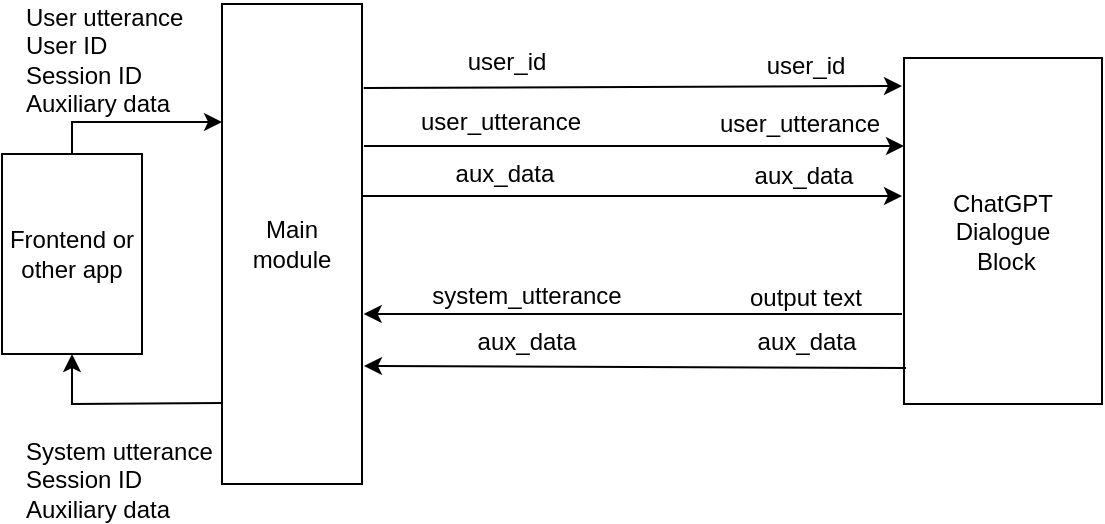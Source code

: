 <mxfile version="24.5.3" type="device">
  <diagram id="0jzvoz7xoONC1ta8vLtH" name="ページ1">
    <mxGraphModel dx="1282" dy="749" grid="1" gridSize="10" guides="1" tooltips="1" connect="1" arrows="1" fold="1" page="1" pageScale="1" pageWidth="827" pageHeight="1169" math="0" shadow="0">
      <root>
        <mxCell id="0" />
        <mxCell id="1" parent="0" />
        <mxCell id="6nG_dfres4fqL1OyFaTb-1" value="Main module" style="rounded=0;whiteSpace=wrap;html=1;" parent="1" vertex="1">
          <mxGeometry x="250" y="190" width="70" height="240" as="geometry" />
        </mxCell>
        <mxCell id="6nG_dfres4fqL1OyFaTb-2" value="ChatGPT Dialogue&lt;br&gt;&amp;nbsp;Block" style="rounded=0;whiteSpace=wrap;html=1;" parent="1" vertex="1">
          <mxGeometry x="591" y="217" width="99" height="173" as="geometry" />
        </mxCell>
        <mxCell id="6nG_dfres4fqL1OyFaTb-5" value="" style="endArrow=classic;html=1;rounded=0;exitX=1.012;exitY=0.128;exitDx=0;exitDy=0;exitPerimeter=0;" parent="1" edge="1">
          <mxGeometry width="50" height="50" relative="1" as="geometry">
            <mxPoint x="320.84" y="232.04" as="sourcePoint" />
            <mxPoint x="590" y="231" as="targetPoint" />
          </mxGeometry>
        </mxCell>
        <mxCell id="6nG_dfres4fqL1OyFaTb-6" value="" style="endArrow=classic;html=1;rounded=0;entryX=1.012;entryY=0.535;entryDx=0;entryDy=0;entryPerimeter=0;" parent="1" edge="1">
          <mxGeometry width="50" height="50" relative="1" as="geometry">
            <mxPoint x="590" y="345" as="sourcePoint" />
            <mxPoint x="320.84" y="345" as="targetPoint" />
          </mxGeometry>
        </mxCell>
        <mxCell id="6nG_dfres4fqL1OyFaTb-11" value="" style="endArrow=classic;html=1;rounded=0;exitX=0.5;exitY=0;exitDx=0;exitDy=0;" parent="1" source="7yFsLuSHQwP80PSkCyWd-15" edge="1">
          <mxGeometry width="50" height="50" relative="1" as="geometry">
            <mxPoint x="170" y="192" as="sourcePoint" />
            <mxPoint x="250" y="249" as="targetPoint" />
            <Array as="points">
              <mxPoint x="175" y="249" />
            </Array>
          </mxGeometry>
        </mxCell>
        <mxCell id="6nG_dfres4fqL1OyFaTb-12" value="" style="endArrow=classic;html=1;rounded=0;entryX=0.5;entryY=1;entryDx=0;entryDy=0;exitX=0.007;exitY=0.894;exitDx=0;exitDy=0;exitPerimeter=0;" parent="1" target="7yFsLuSHQwP80PSkCyWd-15" edge="1">
          <mxGeometry width="50" height="50" relative="1" as="geometry">
            <mxPoint x="250.49" y="389.56" as="sourcePoint" />
            <mxPoint x="170" y="531" as="targetPoint" />
            <Array as="points">
              <mxPoint x="175" y="390" />
            </Array>
          </mxGeometry>
        </mxCell>
        <mxCell id="W3RRk2SyyBqXtN76rQBY-3" value="System utterance&lt;br&gt;Session ID&lt;div&gt;Auxiliary data&lt;/div&gt;" style="text;html=1;strokeColor=none;fillColor=none;align=left;verticalAlign=middle;whiteSpace=wrap;rounded=0;" parent="1" vertex="1">
          <mxGeometry x="150" y="415" width="100" height="25" as="geometry" />
        </mxCell>
        <mxCell id="iua9zefK4cCjFermVdLk-1" value="user_id" style="text;html=1;strokeColor=none;fillColor=none;align=center;verticalAlign=middle;whiteSpace=wrap;rounded=0;" parent="1" vertex="1">
          <mxGeometry x="512" y="206" width="60" height="30" as="geometry" />
        </mxCell>
        <mxCell id="iua9zefK4cCjFermVdLk-2" value="user_id" style="text;html=1;strokeColor=none;fillColor=none;align=center;verticalAlign=middle;whiteSpace=wrap;rounded=0;" parent="1" vertex="1">
          <mxGeometry x="350" y="207" width="85" height="23" as="geometry" />
        </mxCell>
        <mxCell id="iua9zefK4cCjFermVdLk-4" value="output text" style="text;html=1;strokeColor=none;fillColor=none;align=center;verticalAlign=middle;whiteSpace=wrap;rounded=0;" parent="1" vertex="1">
          <mxGeometry x="512" y="314.75" width="60" height="44.5" as="geometry" />
        </mxCell>
        <mxCell id="7yFsLuSHQwP80PSkCyWd-15" value="Frontend or other app" style="rounded=0;whiteSpace=wrap;html=1;" parent="1" vertex="1">
          <mxGeometry x="140" y="265" width="70" height="100" as="geometry" />
        </mxCell>
        <mxCell id="7yFsLuSHQwP80PSkCyWd-17" value="User utterance&lt;br&gt;User ID&lt;br&gt;Session ID&lt;br&gt;Auxiliary data" style="text;html=1;strokeColor=none;fillColor=none;align=left;verticalAlign=middle;whiteSpace=wrap;rounded=0;" parent="1" vertex="1">
          <mxGeometry x="150" y="205" width="100" height="25" as="geometry" />
        </mxCell>
        <mxCell id="SJaTg1eMGeYwgWBnKDx6-2" value="" style="endArrow=classic;html=1;rounded=0;entryX=0;entryY=0.25;entryDx=0;entryDy=0;exitX=1.019;exitY=0.137;exitDx=0;exitDy=0;exitPerimeter=0;jumpSize=0;" parent="1" edge="1">
          <mxGeometry width="50" height="50" relative="1" as="geometry">
            <mxPoint x="321" y="261" as="sourcePoint" />
            <mxPoint x="591" y="261" as="targetPoint" />
          </mxGeometry>
        </mxCell>
        <mxCell id="SJaTg1eMGeYwgWBnKDx6-5" value="" style="endArrow=classic;html=1;rounded=0;exitX=0;exitY=0.75;exitDx=0;exitDy=0;entryX=0.999;entryY=0.293;entryDx=0;entryDy=0;entryPerimeter=0;" parent="1" edge="1">
          <mxGeometry width="50" height="50" relative="1" as="geometry">
            <mxPoint x="592" y="372" as="sourcePoint" />
            <mxPoint x="321" y="371" as="targetPoint" />
          </mxGeometry>
        </mxCell>
        <mxCell id="SJaTg1eMGeYwgWBnKDx6-11" value="aux_data" style="text;html=1;strokeColor=none;fillColor=none;align=center;verticalAlign=middle;whiteSpace=wrap;rounded=0;" parent="1" vertex="1">
          <mxGeometry x="360" y="347" width="85" height="23" as="geometry" />
        </mxCell>
        <mxCell id="SJaTg1eMGeYwgWBnKDx6-12" value="system_utterance" style="text;html=1;strokeColor=none;fillColor=none;align=center;verticalAlign=middle;whiteSpace=wrap;rounded=0;" parent="1" vertex="1">
          <mxGeometry x="360" y="324" width="85" height="23" as="geometry" />
        </mxCell>
        <mxCell id="SJaTg1eMGeYwgWBnKDx6-13" value="aux_data" style="text;html=1;strokeColor=none;fillColor=none;align=center;verticalAlign=middle;whiteSpace=wrap;rounded=0;" parent="1" vertex="1">
          <mxGeometry x="499.5" y="347" width="85" height="23" as="geometry" />
        </mxCell>
        <mxCell id="SJaTg1eMGeYwgWBnKDx6-16" value="" style="endArrow=classic;html=1;rounded=0;entryX=0;entryY=0.25;entryDx=0;entryDy=0;exitX=1.019;exitY=0.137;exitDx=0;exitDy=0;exitPerimeter=0;jumpSize=0;" parent="1" edge="1">
          <mxGeometry width="50" height="50" relative="1" as="geometry">
            <mxPoint x="320" y="286" as="sourcePoint" />
            <mxPoint x="590" y="286" as="targetPoint" />
          </mxGeometry>
        </mxCell>
        <mxCell id="SJaTg1eMGeYwgWBnKDx6-17" value="aux_data" style="text;html=1;strokeColor=none;fillColor=none;align=center;verticalAlign=middle;whiteSpace=wrap;rounded=0;" parent="1" vertex="1">
          <mxGeometry x="511" y="261" width="60" height="30" as="geometry" />
        </mxCell>
        <mxCell id="SJaTg1eMGeYwgWBnKDx6-18" value="aux_data" style="text;html=1;strokeColor=none;fillColor=none;align=center;verticalAlign=middle;whiteSpace=wrap;rounded=0;" parent="1" vertex="1">
          <mxGeometry x="349" y="263" width="85" height="23" as="geometry" />
        </mxCell>
        <mxCell id="SJaTg1eMGeYwgWBnKDx6-19" value="user_utterance" style="text;html=1;strokeColor=none;fillColor=none;align=center;verticalAlign=middle;whiteSpace=wrap;rounded=0;" parent="1" vertex="1">
          <mxGeometry x="347" y="237" width="85" height="23" as="geometry" />
        </mxCell>
        <mxCell id="SJaTg1eMGeYwgWBnKDx6-20" value="user_utterance" style="text;html=1;strokeColor=none;fillColor=none;align=center;verticalAlign=middle;whiteSpace=wrap;rounded=0;" parent="1" vertex="1">
          <mxGeometry x="509" y="235" width="60" height="30" as="geometry" />
        </mxCell>
      </root>
    </mxGraphModel>
  </diagram>
</mxfile>
